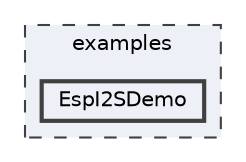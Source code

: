 digraph "/home/runner/work/FastLED/FastLED/examples/EspI2SDemo"
{
 // INTERACTIVE_SVG=YES
 // LATEX_PDF_SIZE
  bgcolor="transparent";
  edge [fontname=Helvetica,fontsize=10,labelfontname=Helvetica,labelfontsize=10];
  node [fontname=Helvetica,fontsize=10,shape=box,height=0.2,width=0.4];
  compound=true
  subgraph clusterdir_d28a4824dc47e487b107a5db32ef43c4 {
    graph [ bgcolor="#edf0f7", pencolor="grey25", label="examples", fontname=Helvetica,fontsize=10 style="filled,dashed", URL="dir_d28a4824dc47e487b107a5db32ef43c4.html",tooltip=""]
  dir_6914355e2a4418f7bd5a98ad7f31c748 [label="EspI2SDemo", fillcolor="#edf0f7", color="grey25", style="filled,bold", URL="dir_6914355e2a4418f7bd5a98ad7f31c748.html",tooltip=""];
  }
}
